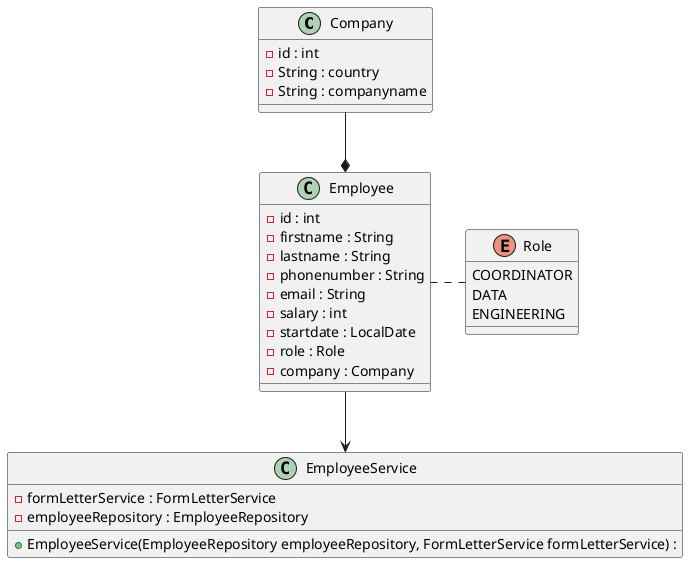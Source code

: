 @startuml

class Company {
    - id : int
    - String : country
    - String : companyname
}

class Employee {
    - id : int
    - firstname : String
    - lastname : String
    - phonenumber : String
    - email : String
    - salary : int
    - startdate : LocalDate
    - role : Role
    - company : Company
}

enum Role {
    COORDINATOR
    DATA
    ENGINEERING
}

class EmployeeService {
    - formLetterService : FormLetterService
    - employeeRepository : EmployeeRepository

    + EmployeeService(EmployeeRepository employeeRepository, FormLetterService formLetterService) :
}

Company --* Employee
Employee . Role
Employee --> EmployeeService

@enduml
